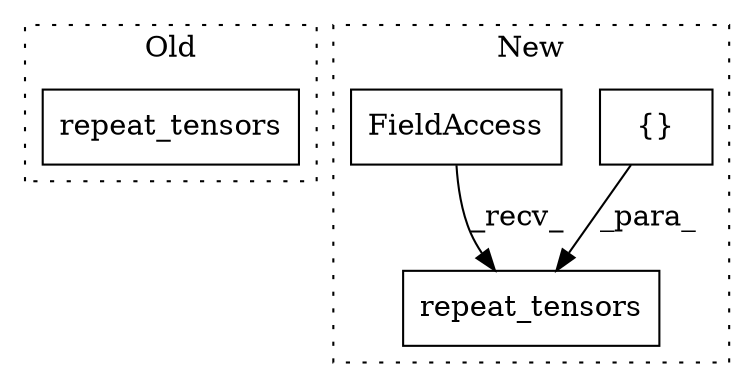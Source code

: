 digraph G {
subgraph cluster0 {
1 [label="repeat_tensors" a="32" s="15054,15125" l="15,1" shape="box"];
label = "Old";
style="dotted";
}
subgraph cluster1 {
2 [label="repeat_tensors" a="32" s="15113,15195" l="15,1" shape="box"];
3 [label="{}" a="4" s="15146,15194" l="1,1" shape="box"];
4 [label="FieldAccess" a="22" s="15102" l="4" shape="box"];
label = "New";
style="dotted";
}
3 -> 2 [label="_para_"];
4 -> 2 [label="_recv_"];
}